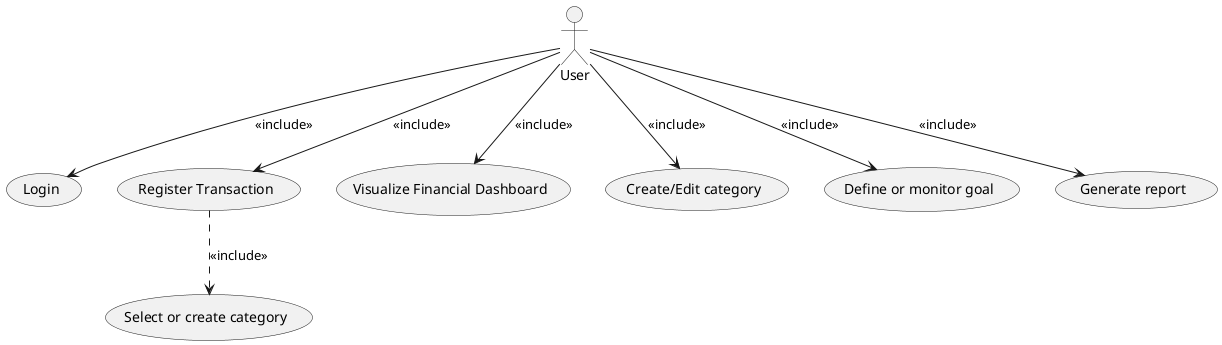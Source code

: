 @startuml

actor User

' Main Use Cases
User --> (Login) : <<include>>
User --> (Register Transaction) : <<include>>
(Register Transaction) ..> (Select or create category) : <<include>>
User --> (Visualize Financial Dashboard) : <<include>>
User --> (Create/Edit category) : <<include>>
User --> (Define or monitor goal) : <<include>>
User --> (Generate report) : <<include>>

@enduml
